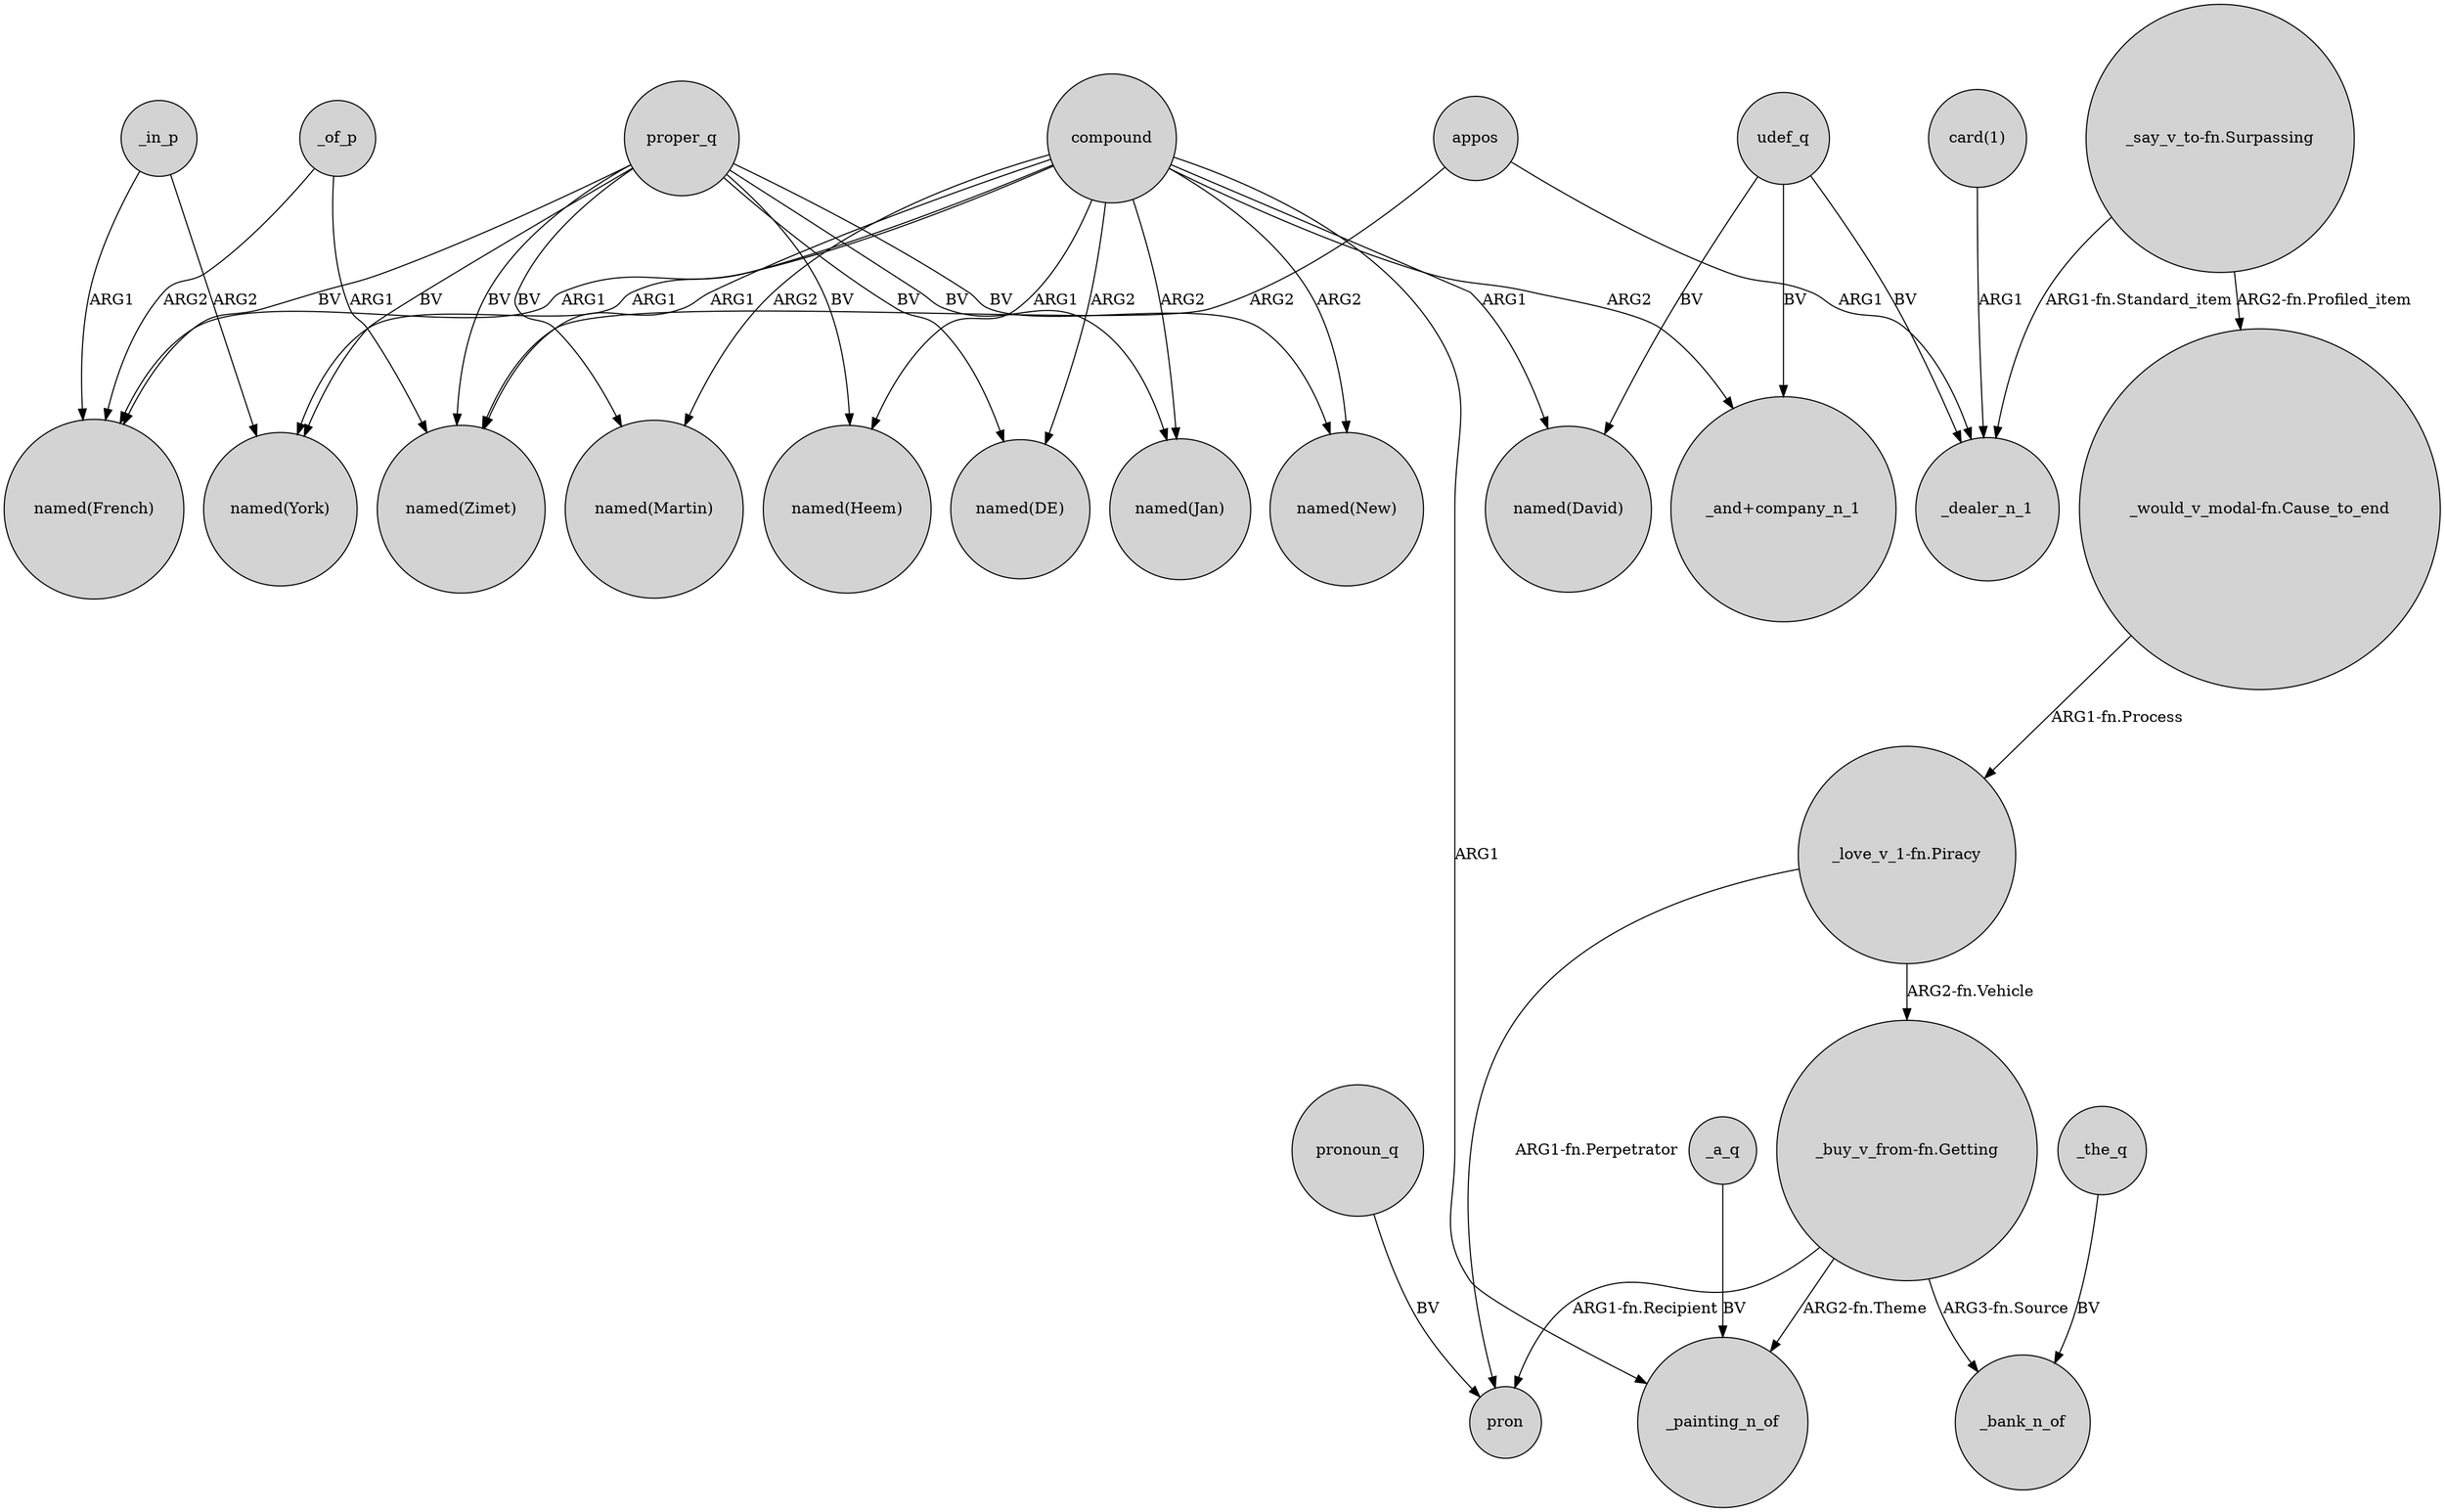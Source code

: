 digraph {
	node [shape=circle style=filled]
	_of_p -> "named(French)" [label=ARG2]
	proper_q -> "named(DE)" [label=BV]
	proper_q -> "named(Heem)" [label=BV]
	_the_q -> _bank_n_of [label=BV]
	"_would_v_modal-fn.Cause_to_end" -> "_love_v_1-fn.Piracy" [label="ARG1-fn.Process"]
	"_buy_v_from-fn.Getting" -> pron [label="ARG1-fn.Recipient"]
	compound -> "named(Martin)" [label=ARG2]
	compound -> "_and+company_n_1" [label=ARG2]
	compound -> "named(New)" [label=ARG2]
	proper_q -> "named(New)" [label=BV]
	compound -> "named(Zimet)" [label=ARG1]
	udef_q -> "named(David)" [label=BV]
	compound -> "named(Heem)" [label=ARG1]
	"_love_v_1-fn.Piracy" -> pron [label="ARG1-fn.Perpetrator"]
	proper_q -> "named(York)" [label=BV]
	compound -> "named(David)" [label=ARG1]
	pronoun_q -> pron [label=BV]
	"_say_v_to-fn.Surpassing" -> "_would_v_modal-fn.Cause_to_end" [label="ARG2-fn.Profiled_item"]
	proper_q -> "named(French)" [label=BV]
	_of_p -> "named(Zimet)" [label=ARG1]
	compound -> "named(DE)" [label=ARG2]
	"card(1)" -> _dealer_n_1 [label=ARG1]
	_in_p -> "named(York)" [label=ARG2]
	appos -> "named(Zimet)" [label=ARG2]
	proper_q -> "named(Martin)" [label=BV]
	proper_q -> "named(Zimet)" [label=BV]
	udef_q -> _dealer_n_1 [label=BV]
	compound -> "named(Jan)" [label=ARG2]
	_in_p -> "named(French)" [label=ARG1]
	"_love_v_1-fn.Piracy" -> "_buy_v_from-fn.Getting" [label="ARG2-fn.Vehicle"]
	appos -> _dealer_n_1 [label=ARG1]
	_a_q -> _painting_n_of [label=BV]
	udef_q -> "_and+company_n_1" [label=BV]
	compound -> "named(York)" [label=ARG1]
	compound -> _painting_n_of [label=ARG1]
	"_buy_v_from-fn.Getting" -> _painting_n_of [label="ARG2-fn.Theme"]
	"_say_v_to-fn.Surpassing" -> _dealer_n_1 [label="ARG1-fn.Standard_item"]
	compound -> "named(French)" [label=ARG1]
	proper_q -> "named(Jan)" [label=BV]
	"_buy_v_from-fn.Getting" -> _bank_n_of [label="ARG3-fn.Source"]
}
